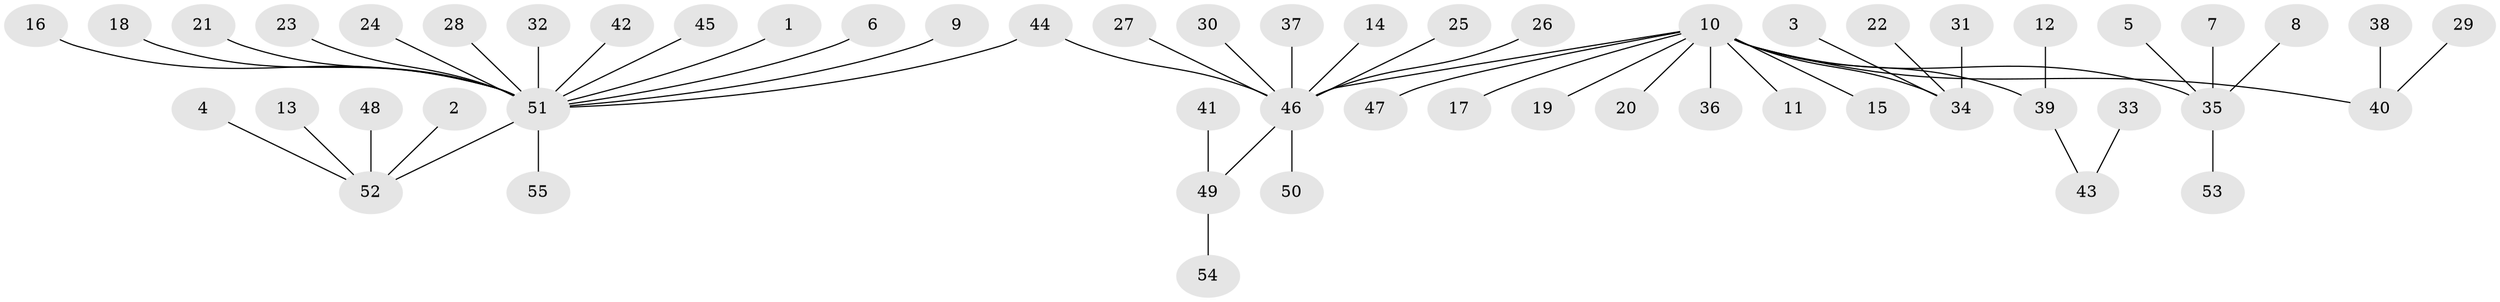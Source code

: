 // original degree distribution, {6: 0.00909090909090909, 10: 0.00909090909090909, 4: 0.03636363636363636, 16: 0.00909090909090909, 1: 0.6636363636363637, 2: 0.12727272727272726, 5: 0.03636363636363636, 7: 0.01818181818181818, 3: 0.08181818181818182, 8: 0.00909090909090909}
// Generated by graph-tools (version 1.1) at 2025/49/03/09/25 03:49:54]
// undirected, 55 vertices, 54 edges
graph export_dot {
graph [start="1"]
  node [color=gray90,style=filled];
  1;
  2;
  3;
  4;
  5;
  6;
  7;
  8;
  9;
  10;
  11;
  12;
  13;
  14;
  15;
  16;
  17;
  18;
  19;
  20;
  21;
  22;
  23;
  24;
  25;
  26;
  27;
  28;
  29;
  30;
  31;
  32;
  33;
  34;
  35;
  36;
  37;
  38;
  39;
  40;
  41;
  42;
  43;
  44;
  45;
  46;
  47;
  48;
  49;
  50;
  51;
  52;
  53;
  54;
  55;
  1 -- 51 [weight=1.0];
  2 -- 52 [weight=1.0];
  3 -- 34 [weight=1.0];
  4 -- 52 [weight=1.0];
  5 -- 35 [weight=1.0];
  6 -- 51 [weight=1.0];
  7 -- 35 [weight=1.0];
  8 -- 35 [weight=1.0];
  9 -- 51 [weight=1.0];
  10 -- 11 [weight=1.0];
  10 -- 15 [weight=1.0];
  10 -- 17 [weight=1.0];
  10 -- 19 [weight=1.0];
  10 -- 20 [weight=1.0];
  10 -- 34 [weight=1.0];
  10 -- 35 [weight=1.0];
  10 -- 36 [weight=1.0];
  10 -- 39 [weight=1.0];
  10 -- 40 [weight=1.0];
  10 -- 46 [weight=1.0];
  10 -- 47 [weight=1.0];
  12 -- 39 [weight=1.0];
  13 -- 52 [weight=1.0];
  14 -- 46 [weight=1.0];
  16 -- 51 [weight=1.0];
  18 -- 51 [weight=1.0];
  21 -- 51 [weight=1.0];
  22 -- 34 [weight=1.0];
  23 -- 51 [weight=1.0];
  24 -- 51 [weight=1.0];
  25 -- 46 [weight=1.0];
  26 -- 46 [weight=1.0];
  27 -- 46 [weight=1.0];
  28 -- 51 [weight=1.0];
  29 -- 40 [weight=1.0];
  30 -- 46 [weight=1.0];
  31 -- 34 [weight=1.0];
  32 -- 51 [weight=1.0];
  33 -- 43 [weight=1.0];
  35 -- 53 [weight=1.0];
  37 -- 46 [weight=1.0];
  38 -- 40 [weight=1.0];
  39 -- 43 [weight=1.0];
  41 -- 49 [weight=1.0];
  42 -- 51 [weight=1.0];
  44 -- 46 [weight=1.0];
  44 -- 51 [weight=1.0];
  45 -- 51 [weight=1.0];
  46 -- 49 [weight=1.0];
  46 -- 50 [weight=1.0];
  48 -- 52 [weight=1.0];
  49 -- 54 [weight=1.0];
  51 -- 52 [weight=1.0];
  51 -- 55 [weight=1.0];
}
